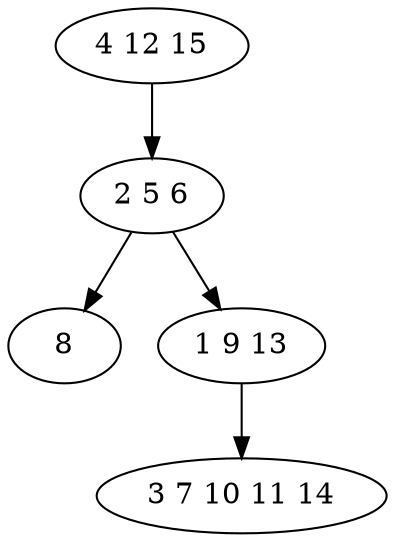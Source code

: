 digraph true_tree {
	"0" -> "1"
	"1" -> "2"
	"1" -> "3"
	"3" -> "4"
	"0" [label="4 12 15"];
	"1" [label="2 5 6"];
	"2" [label="8"];
	"3" [label="1 9 13"];
	"4" [label="3 7 10 11 14"];
}

